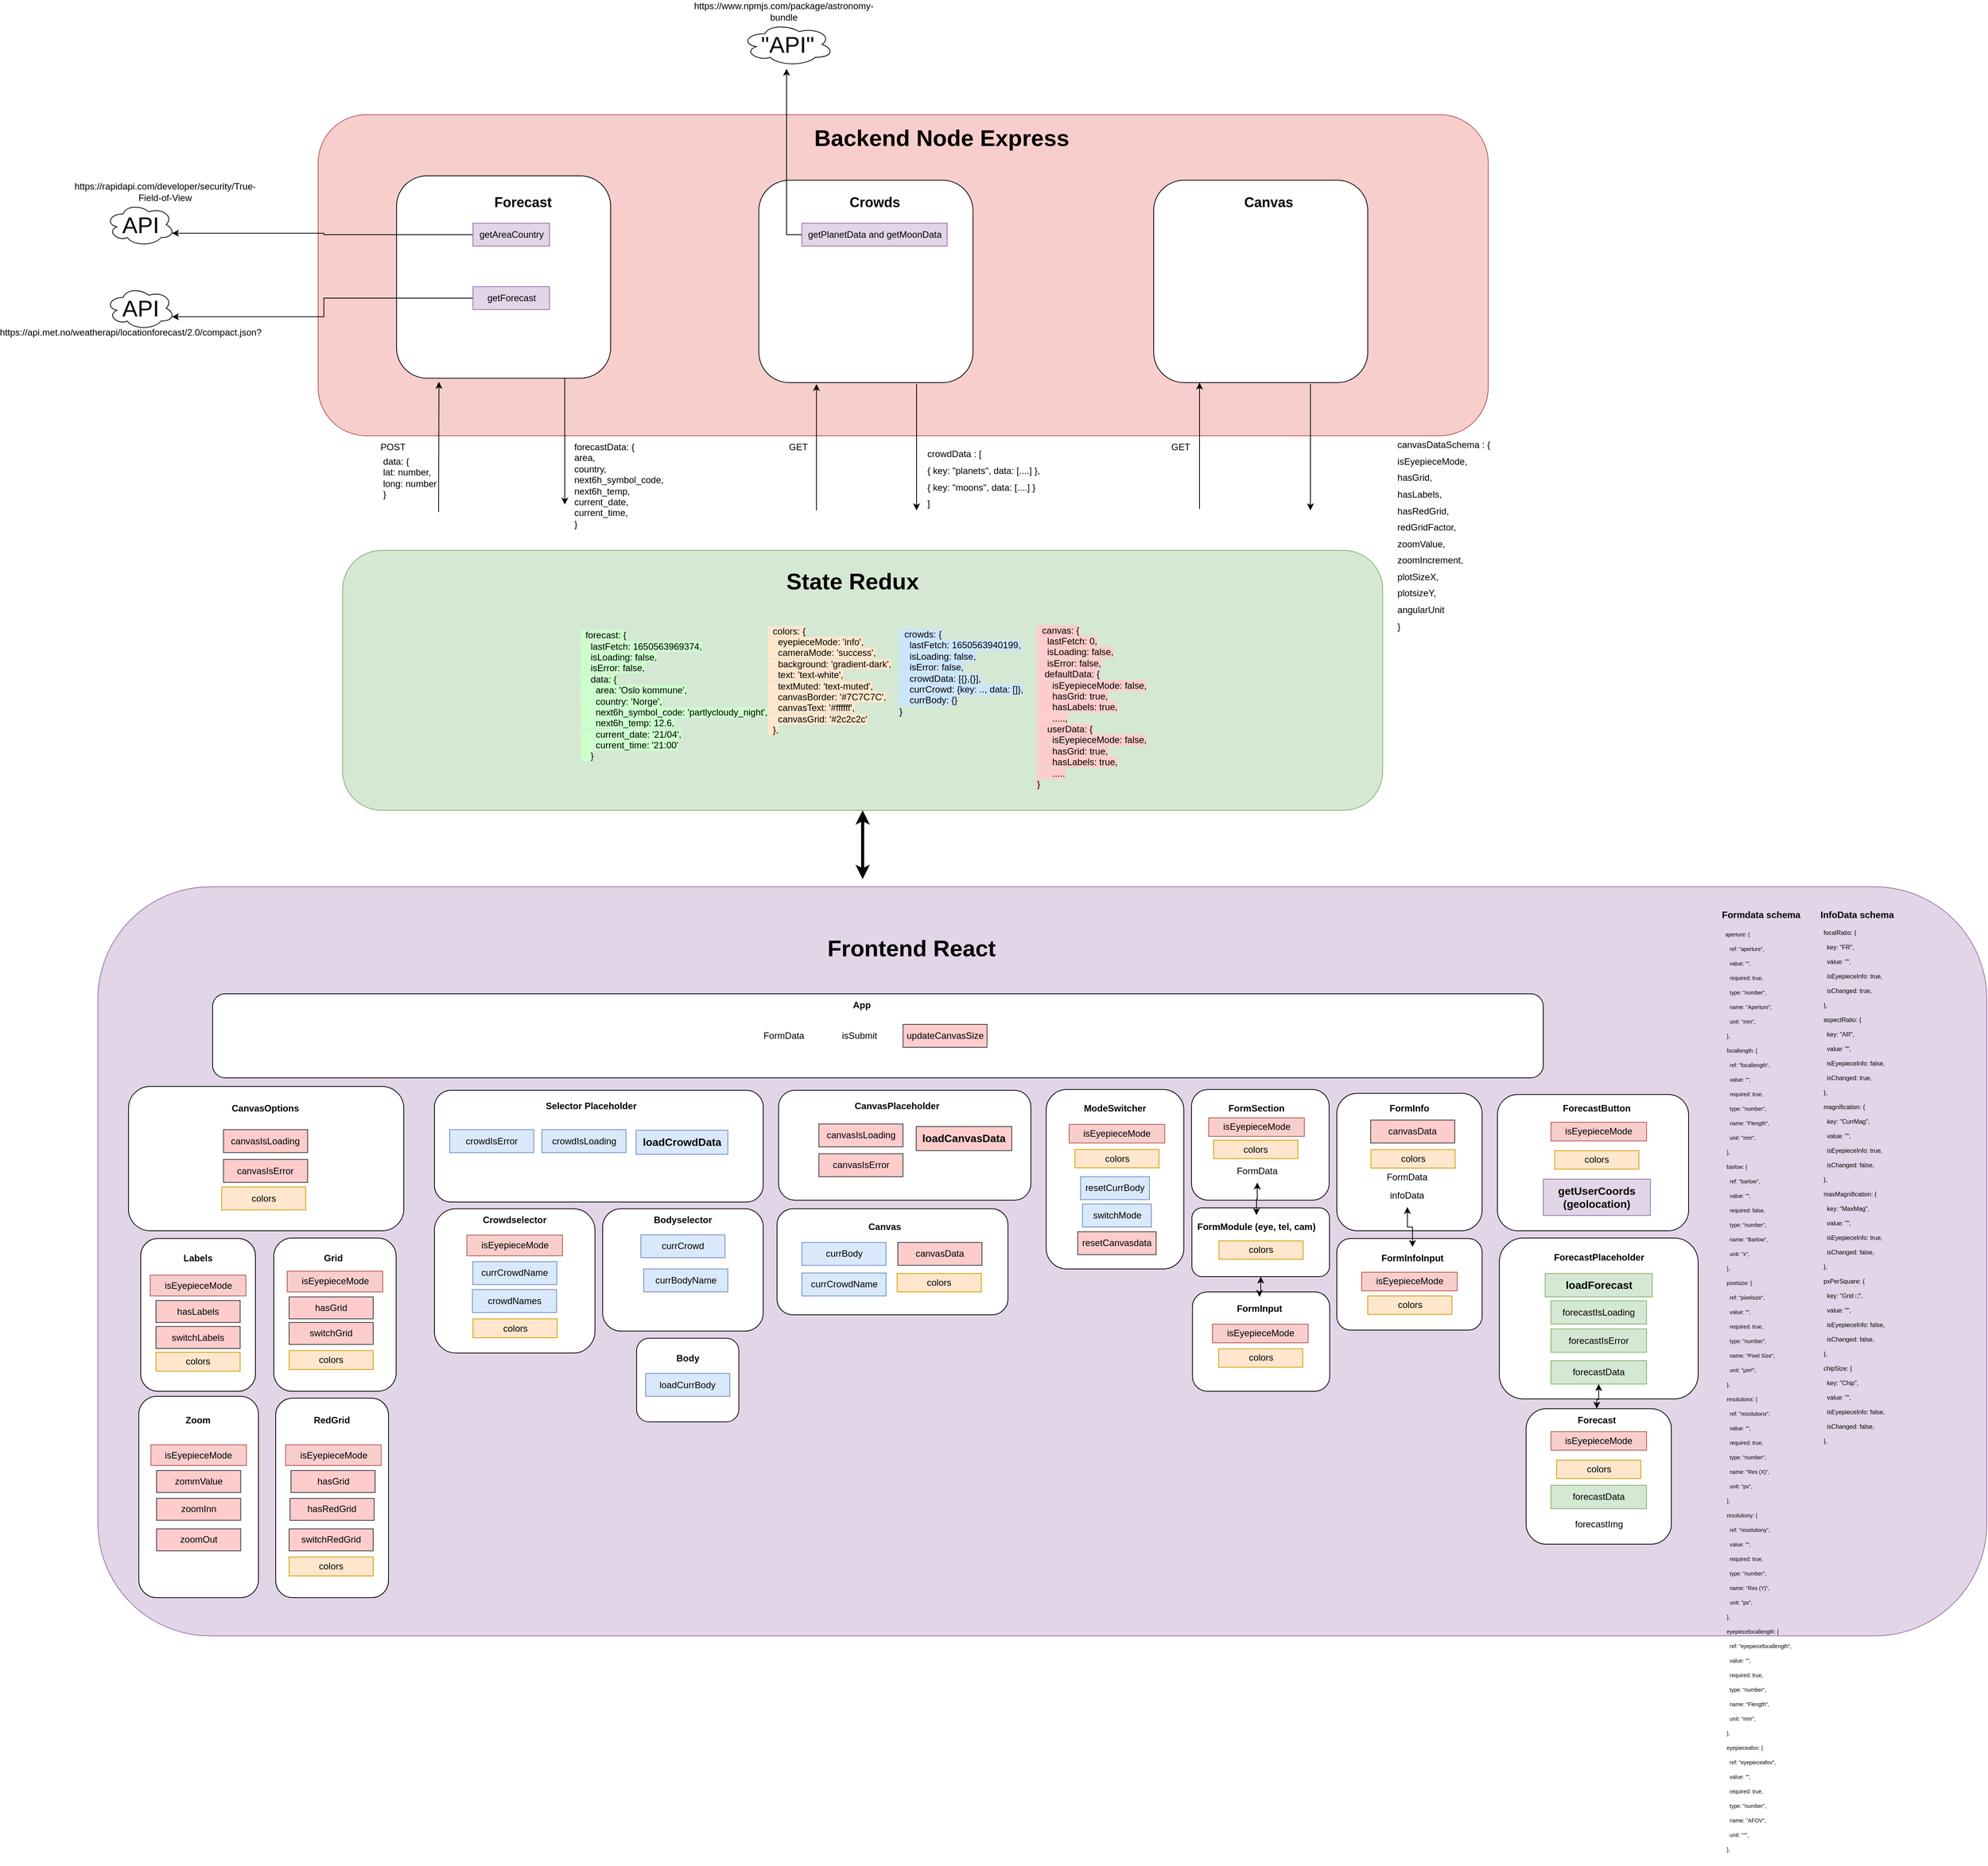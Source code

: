 <mxfile version="17.4.6" type="device"><diagram id="L5Bwn8cGCGXj-PTsH_TM" name="Page-1"><mxGraphModel dx="5981" dy="2771" grid="1" gridSize="10" guides="1" tooltips="1" connect="1" arrows="1" fold="1" page="1" pageScale="1" pageWidth="827" pageHeight="1169" math="0" shadow="0"><root><mxCell id="0"/><mxCell id="1" parent="0"/><mxCell id="SPimke2AW_QBZC7B3DZw-44" value="" style="rounded=1;whiteSpace=wrap;html=1;fillColor=#e1d5e7;strokeColor=#9673a6;" parent="1" vertex="1"><mxGeometry x="-1090" y="320" width="2470" height="980" as="geometry"/></mxCell><mxCell id="SPimke2AW_QBZC7B3DZw-94" style="edgeStyle=orthogonalEdgeStyle;rounded=0;orthogonalLoop=1;jettySize=auto;html=1;fontFamily=Helvetica;fontSize=14;fontColor=#000000;startArrow=classic;startFill=1;endArrow=classic;endFill=1;strokeWidth=4;" parent="1" source="SPimke2AW_QBZC7B3DZw-43" edge="1"><mxGeometry relative="1" as="geometry"><mxPoint x="-90" y="310" as="targetPoint"/></mxGeometry></mxCell><mxCell id="SPimke2AW_QBZC7B3DZw-43" value="" style="rounded=1;whiteSpace=wrap;html=1;fillColor=#d5e8d4;strokeColor=#82b366;" parent="1" vertex="1"><mxGeometry x="-770" y="-120" width="1360" height="340" as="geometry"/></mxCell><mxCell id="Ibzu_2AYCTIUJS3Vj-x--2" value="" style="rounded=1;whiteSpace=wrap;html=1;" parent="1" vertex="1"><mxGeometry x="-940" y="460" width="1740" height="110" as="geometry"/></mxCell><mxCell id="Kde7LumCSNjzC1oZH-dR-3" value="" style="rounded=1;whiteSpace=wrap;html=1;" parent="1" vertex="1"><mxGeometry x="150" y="585.25" width="180" height="234.75" as="geometry"/></mxCell><mxCell id="Kde7LumCSNjzC1oZH-dR-4" value="" style="rounded=1;whiteSpace=wrap;html=1;" parent="1" vertex="1"><mxGeometry x="340" y="585.25" width="180" height="144.75" as="geometry"/></mxCell><mxCell id="Kde7LumCSNjzC1oZH-dR-5" value="" style="rounded=1;whiteSpace=wrap;html=1;" parent="1" vertex="1"><mxGeometry x="530" y="590.25" width="190" height="179.75" as="geometry"/></mxCell><mxCell id="Kde7LumCSNjzC1oZH-dR-6" value="" style="rounded=1;whiteSpace=wrap;html=1;" parent="1" vertex="1"><mxGeometry x="-1050" y="581.25" width="360" height="188.75" as="geometry"/></mxCell><mxCell id="Kde7LumCSNjzC1oZH-dR-10" value="&lt;b&gt;ModeSwitcher&lt;/b&gt;" style="text;html=1;strokeColor=none;fillColor=none;align=center;verticalAlign=middle;whiteSpace=wrap;rounded=0;" parent="1" vertex="1"><mxGeometry x="175" y="595.25" width="130" height="30" as="geometry"/></mxCell><mxCell id="Kde7LumCSNjzC1oZH-dR-12" value="&lt;b&gt;FormSection&lt;/b&gt;" style="text;html=1;strokeColor=none;fillColor=none;align=center;verticalAlign=middle;whiteSpace=wrap;rounded=0;" parent="1" vertex="1"><mxGeometry x="360" y="595.25" width="130" height="30" as="geometry"/></mxCell><mxCell id="Kde7LumCSNjzC1oZH-dR-17" value="&lt;b&gt;FormInfo&lt;/b&gt;" style="text;html=1;strokeColor=none;fillColor=none;align=center;verticalAlign=middle;whiteSpace=wrap;rounded=0;" parent="1" vertex="1"><mxGeometry x="576" y="595.25" width="98" height="30" as="geometry"/></mxCell><mxCell id="Kde7LumCSNjzC1oZH-dR-21" value="&lt;span style=&quot;color: rgb(0 , 0 , 0)&quot;&gt;FormData&lt;/span&gt;" style="text;html=1;align=center;verticalAlign=middle;whiteSpace=wrap;rounded=0;" parent="1" vertex="1"><mxGeometry x="-237.88" y="500" width="89.75" height="30" as="geometry"/></mxCell><mxCell id="Kde7LumCSNjzC1oZH-dR-24" value="" style="rounded=1;whiteSpace=wrap;html=1;fontColor=#7EA6E0;" parent="1" vertex="1"><mxGeometry x="740" y="591.75" width="250" height="178.25" as="geometry"/></mxCell><mxCell id="Kde7LumCSNjzC1oZH-dR-25" value="&lt;b&gt;ForecastButton&lt;/b&gt;" style="text;html=1;strokeColor=none;fillColor=none;align=center;verticalAlign=middle;whiteSpace=wrap;rounded=0;fontColor=#000000;" parent="1" vertex="1"><mxGeometry x="790" y="595.25" width="160" height="30" as="geometry"/></mxCell><mxCell id="Kde7LumCSNjzC1oZH-dR-30" value="&lt;span style=&quot;color: rgb(0 , 0 , 0)&quot;&gt;FormData&lt;/span&gt;" style="text;html=1;align=center;verticalAlign=middle;whiteSpace=wrap;rounded=0;" parent="1" vertex="1"><mxGeometry x="396" y="676.94" width="60" height="30" as="geometry"/></mxCell><mxCell id="Kde7LumCSNjzC1oZH-dR-38" value="&lt;b&gt;CanvasOptions&lt;/b&gt;" style="text;html=1;strokeColor=none;fillColor=none;align=center;verticalAlign=middle;whiteSpace=wrap;rounded=0;" parent="1" vertex="1"><mxGeometry x="-919.75" y="595.25" width="98" height="30" as="geometry"/></mxCell><mxCell id="Kde7LumCSNjzC1oZH-dR-39" value="&lt;b&gt;App&lt;/b&gt;" style="text;html=1;strokeColor=none;fillColor=none;align=center;verticalAlign=middle;whiteSpace=wrap;rounded=0;" parent="1" vertex="1"><mxGeometry x="-156" y="460" width="130" height="30" as="geometry"/></mxCell><mxCell id="Kde7LumCSNjzC1oZH-dR-41" value="&lt;div style=&quot;font-size: 7px ; line-height: 19px&quot;&gt;&lt;p&gt;&amp;nbsp;aperture: {&lt;br&gt;&amp;nbsp; &amp;nbsp; ref: &quot;aperture&quot;,&lt;br&gt;&amp;nbsp; &amp;nbsp; value: &quot;&quot;,&lt;br&gt;&amp;nbsp; &amp;nbsp; required: true,&lt;br&gt;&amp;nbsp; &amp;nbsp; type: &quot;number&quot;,&lt;br&gt;&amp;nbsp; &amp;nbsp; name: &quot;Aperture&quot;,&lt;br&gt;&amp;nbsp; &amp;nbsp; unit: &quot;mm&quot;,&lt;br&gt;&amp;nbsp; },&lt;br&gt;&amp;nbsp; focallength: {&lt;br&gt;&amp;nbsp; &amp;nbsp; ref: &quot;focallength&quot;,&lt;br&gt;&amp;nbsp; &amp;nbsp; value: &quot;&quot;,&lt;br&gt;&amp;nbsp; &amp;nbsp; required: true,&lt;br&gt;&amp;nbsp; &amp;nbsp; type: &quot;number&quot;,&lt;br&gt;&amp;nbsp; &amp;nbsp; name: &quot;Flength&quot;,&lt;br&gt;&amp;nbsp; &amp;nbsp; unit: &quot;mm&quot;,&lt;br&gt;&amp;nbsp; },&lt;br&gt;&amp;nbsp; barlow: {&lt;br&gt;&amp;nbsp; &amp;nbsp; ref: &quot;barlow&quot;,&lt;br&gt;&amp;nbsp; &amp;nbsp; value: &quot;&quot;,&lt;br&gt;&amp;nbsp; &amp;nbsp; required: false,&lt;br&gt;&amp;nbsp; &amp;nbsp; type: &quot;number&quot;,&lt;br&gt;&amp;nbsp; &amp;nbsp; name: &quot;Barlow&quot;,&lt;br&gt;&amp;nbsp; &amp;nbsp; unit: &quot;x&quot;,&lt;br&gt;&amp;nbsp; },&lt;br&gt;&amp;nbsp; pixelsize: {&lt;br&gt;&amp;nbsp; &amp;nbsp; ref: &quot;pixelsize&quot;,&lt;br&gt;&amp;nbsp; &amp;nbsp; value: &quot;&quot;,&lt;br&gt;&amp;nbsp; &amp;nbsp; required: true,&lt;br&gt;&amp;nbsp; &amp;nbsp; type: &quot;number&quot;,&lt;br&gt;&amp;nbsp; &amp;nbsp; name: &quot;Pixel Size&quot;,&lt;br&gt;&amp;nbsp; &amp;nbsp; unit: &quot;μm²&quot;,&lt;br&gt;&amp;nbsp; },&lt;br&gt;&amp;nbsp; resolutionx: {&lt;br&gt;&amp;nbsp; &amp;nbsp; ref: &quot;resolutionx&quot;,&lt;br&gt;&amp;nbsp; &amp;nbsp; value: &quot;&quot;,&lt;br&gt;&amp;nbsp; &amp;nbsp; required: true,&lt;br&gt;&amp;nbsp; &amp;nbsp; type: &quot;number&quot;,&lt;br&gt;&amp;nbsp; &amp;nbsp; name: &quot;Res (X)&quot;,&lt;br&gt;&amp;nbsp; &amp;nbsp; unit: &quot;px&quot;,&lt;br&gt;&amp;nbsp; },&lt;br&gt;&amp;nbsp; resolutiony: {&lt;br&gt;&amp;nbsp; &amp;nbsp; ref: &quot;resolutiony&quot;,&lt;br&gt;&amp;nbsp; &amp;nbsp; value: &quot;&quot;,&lt;br&gt;&amp;nbsp; &amp;nbsp; required: true,&lt;br&gt;&amp;nbsp; &amp;nbsp; type: &quot;number&quot;,&lt;br&gt;&amp;nbsp; &amp;nbsp; name: &quot;Res (Y)&quot;,&lt;br&gt;&amp;nbsp; &amp;nbsp; unit: &quot;px&quot;,&lt;br&gt;&amp;nbsp; },&lt;br&gt;&amp;nbsp; eyepiecefocallength: {&lt;br&gt;&amp;nbsp; &amp;nbsp; ref: &quot;eyepiecefocallength&quot;,&lt;br&gt;&amp;nbsp; &amp;nbsp; value: &quot;&quot;,&lt;br&gt;&amp;nbsp; &amp;nbsp; required: true,&lt;br&gt;&amp;nbsp; &amp;nbsp; type: &quot;number&quot;,&lt;br&gt;&amp;nbsp; &amp;nbsp; name: &quot;Flength&quot;,&lt;br&gt;&amp;nbsp; &amp;nbsp; unit: &quot;mm&quot;,&lt;br&gt;&amp;nbsp; },&lt;br&gt;&amp;nbsp; eyepieceafov: {&lt;br&gt;&amp;nbsp; &amp;nbsp; ref: &quot;eyepieceafov&quot;,&lt;br&gt;&amp;nbsp; &amp;nbsp; value: &quot;&quot;,&lt;br&gt;&amp;nbsp; &amp;nbsp; required: true,&lt;br&gt;&amp;nbsp; &amp;nbsp; type: &quot;number&quot;,&lt;br&gt;&amp;nbsp; &amp;nbsp; name: &quot;AFOV&quot;,&lt;br&gt;&amp;nbsp; &amp;nbsp; unit: &quot;°&quot;,&lt;br&gt;&amp;nbsp; },&lt;/p&gt;&lt;/div&gt;" style="text;html=1;strokeColor=none;fillColor=none;align=left;verticalAlign=middle;whiteSpace=wrap;rounded=0;fontColor=#000000;" parent="1" vertex="1"><mxGeometry x="1034" y="360" width="113" height="1240" as="geometry"/></mxCell><mxCell id="Kde7LumCSNjzC1oZH-dR-44" value="&lt;b&gt;Formdata schema&lt;/b&gt;" style="text;html=1;strokeColor=none;fillColor=none;align=center;verticalAlign=middle;whiteSpace=wrap;rounded=0;" parent="1" vertex="1"><mxGeometry x="1030" y="341.69" width="110" height="30" as="geometry"/></mxCell><mxCell id="Kde7LumCSNjzC1oZH-dR-51" value="&lt;div style=&quot;line-height: 19px ; font-size: 8px&quot;&gt;&lt;div style=&quot;line-height: 19px&quot;&gt;&lt;p&gt;&amp;nbsp; focalRatio: {&lt;br&gt;&amp;nbsp; &amp;nbsp; key: &quot;FR&quot;,&lt;br&gt;&amp;nbsp; &amp;nbsp; value: &quot;&quot;,&lt;br&gt;&amp;nbsp; &amp;nbsp; isEyepieceInfo: true,&lt;br&gt;&amp;nbsp; &amp;nbsp; isChanged: true,&lt;br&gt;&amp;nbsp; },&lt;br&gt;&amp;nbsp; aspectRatio: {&lt;br&gt;&amp;nbsp; &amp;nbsp; key: &quot;AR&quot;,&lt;br&gt;&amp;nbsp; &amp;nbsp; value: &quot;&quot;,&lt;br&gt;&amp;nbsp; &amp;nbsp; isEyepieceInfo: false,&lt;br&gt;&amp;nbsp; &amp;nbsp; isChanged: true,&lt;br&gt;&amp;nbsp; },&lt;br&gt;&amp;nbsp; magnification: {&lt;br&gt;&amp;nbsp; &amp;nbsp; key: &quot;CurrMag&quot;,&lt;br&gt;&amp;nbsp; &amp;nbsp; value: &quot;&quot;,&lt;br&gt;&amp;nbsp; &amp;nbsp; isEyepieceInfo: true,&lt;br&gt;&amp;nbsp; &amp;nbsp; isChanged: false,&lt;br&gt;&amp;nbsp; },&lt;br&gt;&amp;nbsp; maxMagnification: {&lt;br&gt;&amp;nbsp; &amp;nbsp; key: &quot;MaxMag&quot;,&lt;br&gt;&amp;nbsp; &amp;nbsp; value: &quot;&quot;,&lt;br&gt;&amp;nbsp; &amp;nbsp; isEyepieceInfo: true,&lt;br&gt;&amp;nbsp; &amp;nbsp; isChanged: false,&lt;br&gt;&amp;nbsp; },&lt;br&gt;&amp;nbsp; pxPerSquare: {&lt;br&gt;&amp;nbsp; &amp;nbsp; key: &quot;Grid □&quot;,&lt;br&gt;&amp;nbsp; &amp;nbsp; value: &quot;&quot;,&lt;br&gt;&amp;nbsp; &amp;nbsp; isEyepieceInfo: false,&lt;br&gt;&amp;nbsp; &amp;nbsp; isChanged: false,&lt;br&gt;&amp;nbsp; },&lt;br&gt;&amp;nbsp; chipSize: {&lt;br&gt;&amp;nbsp; &amp;nbsp; key: &quot;Chip&quot;,&lt;br&gt;&amp;nbsp; &amp;nbsp; value: &quot;&quot;,&lt;br&gt;&amp;nbsp; &amp;nbsp; isEyepieceInfo: false,&lt;br&gt;&amp;nbsp; &amp;nbsp; isChanged: false,&lt;br&gt;&amp;nbsp; },&lt;/p&gt;&lt;/div&gt;&lt;/div&gt;" style="text;html=1;strokeColor=none;fillColor=none;align=left;verticalAlign=middle;whiteSpace=wrap;rounded=0;fontColor=#000000;" parent="1" vertex="1"><mxGeometry x="1160" y="371.69" width="120" height="680" as="geometry"/></mxCell><mxCell id="Kde7LumCSNjzC1oZH-dR-52" value="&lt;b&gt;InfoData schema&lt;/b&gt;" style="text;html=1;strokeColor=none;fillColor=none;align=center;verticalAlign=middle;whiteSpace=wrap;rounded=0;" parent="1" vertex="1"><mxGeometry x="1160" y="341.69" width="101" height="30" as="geometry"/></mxCell><mxCell id="Kde7LumCSNjzC1oZH-dR-60" value="" style="rounded=1;whiteSpace=wrap;html=1;" parent="1" vertex="1"><mxGeometry x="-200" y="586.25" width="330" height="143.75" as="geometry"/></mxCell><mxCell id="Kde7LumCSNjzC1oZH-dR-61" value="" style="rounded=1;whiteSpace=wrap;html=1;" parent="1" vertex="1"><mxGeometry x="-650" y="586.25" width="430" height="146.25" as="geometry"/></mxCell><mxCell id="Kde7LumCSNjzC1oZH-dR-62" value="canvasIsLoading" style="text;html=1;align=center;verticalAlign=middle;whiteSpace=wrap;rounded=0;fillColor=#ffcccc;strokeColor=#36393d;" parent="1" vertex="1"><mxGeometry x="-925.75" y="637.75" width="110" height="30" as="geometry"/></mxCell><mxCell id="Kde7LumCSNjzC1oZH-dR-66" value="&lt;font style=&quot;font-size: 30px&quot;&gt;&lt;b&gt;Frontend React&lt;/b&gt;&lt;/font&gt;" style="text;html=1;strokeColor=none;fillColor=none;align=center;verticalAlign=middle;whiteSpace=wrap;rounded=0;fontSize=12;fontColor=#000000;" parent="1" vertex="1"><mxGeometry x="-201.63" y="370" width="351.63" height="60" as="geometry"/></mxCell><mxCell id="Kde7LumCSNjzC1oZH-dR-67" value="" style="rounded=1;whiteSpace=wrap;html=1;" parent="1" vertex="1"><mxGeometry x="-650" y="741.25" width="210" height="188.75" as="geometry"/></mxCell><mxCell id="Kde7LumCSNjzC1oZH-dR-68" value="" style="rounded=1;whiteSpace=wrap;html=1;" parent="1" vertex="1"><mxGeometry x="-430" y="741.25" width="210" height="160" as="geometry"/></mxCell><mxCell id="Kde7LumCSNjzC1oZH-dR-70" value="&lt;b&gt;Selector Placeholder&lt;/b&gt;" style="text;html=1;strokeColor=none;fillColor=none;align=center;verticalAlign=middle;whiteSpace=wrap;rounded=0;" parent="1" vertex="1"><mxGeometry x="-510" y="592.25" width="130" height="30" as="geometry"/></mxCell><mxCell id="Kde7LumCSNjzC1oZH-dR-84" value="&lt;b&gt;Crowdselector&lt;/b&gt;" style="text;html=1;strokeColor=none;fillColor=none;align=center;verticalAlign=middle;whiteSpace=wrap;rounded=0;" parent="1" vertex="1"><mxGeometry x="-610" y="741.25" width="130" height="30" as="geometry"/></mxCell><mxCell id="Kde7LumCSNjzC1oZH-dR-86" value="&lt;b&gt;Bodyselector&lt;/b&gt;" style="text;html=1;strokeColor=none;fillColor=none;align=center;verticalAlign=middle;whiteSpace=wrap;rounded=0;" parent="1" vertex="1"><mxGeometry x="-390" y="741.25" width="130" height="30" as="geometry"/></mxCell><mxCell id="Kde7LumCSNjzC1oZH-dR-94" value="&lt;b&gt;CanvasPlaceholder&lt;/b&gt;" style="text;html=1;strokeColor=none;fillColor=none;align=center;verticalAlign=middle;whiteSpace=wrap;rounded=0;" parent="1" vertex="1"><mxGeometry x="-110" y="592.25" width="130" height="30" as="geometry"/></mxCell><mxCell id="5EpoflAjUIsJSuty-wXq-14" value="" style="rounded=1;whiteSpace=wrap;html=1;" parent="1" vertex="1"><mxGeometry x="340.5" y="739.94" width="180" height="90.06" as="geometry"/></mxCell><mxCell id="5EpoflAjUIsJSuty-wXq-15" value="&lt;b&gt;FormModule (eye, tel, cam)&lt;/b&gt;" style="text;html=1;strokeColor=none;fillColor=none;align=center;verticalAlign=middle;whiteSpace=wrap;rounded=0;" parent="1" vertex="1"><mxGeometry x="345" y="749.5" width="160" height="30" as="geometry"/></mxCell><mxCell id="5EpoflAjUIsJSuty-wXq-18" value="" style="rounded=1;whiteSpace=wrap;html=1;" parent="1" vertex="1"><mxGeometry x="341.25" y="850" width="179.5" height="130" as="geometry"/></mxCell><mxCell id="5EpoflAjUIsJSuty-wXq-19" value="&lt;b&gt;FormInput&lt;/b&gt;" style="text;html=1;strokeColor=none;fillColor=none;align=center;verticalAlign=middle;whiteSpace=wrap;rounded=0;" parent="1" vertex="1"><mxGeometry x="389" y="856.5" width="80" height="30" as="geometry"/></mxCell><mxCell id="4Ysvhb0Te7u_F8A5hjvf-1" value="&lt;font style=&quot;font-size: 14px&quot;&gt;&lt;b&gt;getUserCoords (geolocation)&lt;/b&gt;&lt;/font&gt;" style="text;html=1;strokeColor=#9673a6;fillColor=#e1d5e7;align=center;verticalAlign=middle;whiteSpace=wrap;rounded=0;" parent="1" vertex="1"><mxGeometry x="800" y="702.5" width="140" height="47.5" as="geometry"/></mxCell><mxCell id="SY0ZYCJhzul6bY2_rRBn-1" value="" style="rounded=1;whiteSpace=wrap;html=1;" parent="1" vertex="1"><mxGeometry x="-385.62" y="910.63" width="133.75" height="109.37" as="geometry"/></mxCell><mxCell id="SY0ZYCJhzul6bY2_rRBn-3" value="&lt;b&gt;Body&lt;/b&gt;" style="text;html=1;strokeColor=none;fillColor=none;align=center;verticalAlign=middle;whiteSpace=wrap;rounded=0;" parent="1" vertex="1"><mxGeometry x="-350.25" y="921.5" width="63" height="30" as="geometry"/></mxCell><mxCell id="SPimke2AW_QBZC7B3DZw-1" value="" style="rounded=1;whiteSpace=wrap;html=1;fillColor=#f8cecc;strokeColor=#b85450;" parent="1" vertex="1"><mxGeometry x="-802" y="-690" width="1530" height="420" as="geometry"/></mxCell><mxCell id="SPimke2AW_QBZC7B3DZw-2" value="&lt;font style=&quot;font-size: 30px&quot;&gt;&lt;b&gt;Backend Node Express&lt;/b&gt;&lt;/font&gt;" style="text;html=1;strokeColor=none;fillColor=none;align=center;verticalAlign=middle;whiteSpace=wrap;rounded=0;fontSize=12;fontColor=#000000;" parent="1" vertex="1"><mxGeometry x="-184.5" y="-690" width="394.5" height="60" as="geometry"/></mxCell><mxCell id="SPimke2AW_QBZC7B3DZw-3" value="" style="rounded=1;whiteSpace=wrap;html=1;fontColor=#7EA6E0;" parent="1" vertex="1"><mxGeometry x="-699.5" y="-610" width="280" height="264.75" as="geometry"/></mxCell><mxCell id="SPimke2AW_QBZC7B3DZw-4" value="" style="endArrow=classic;html=1;rounded=0;entryX=0.198;entryY=1.018;entryDx=0;entryDy=0;entryPerimeter=0;" parent="1" target="SPimke2AW_QBZC7B3DZw-3" edge="1"><mxGeometry width="50" height="50" relative="1" as="geometry"><mxPoint x="-644.5" y="-170" as="sourcePoint"/><mxPoint x="-449.5" y="-230" as="targetPoint"/></mxGeometry></mxCell><mxCell id="SPimke2AW_QBZC7B3DZw-9" style="edgeStyle=orthogonalEdgeStyle;rounded=0;orthogonalLoop=1;jettySize=auto;html=1;entryX=0.96;entryY=0.7;entryDx=0;entryDy=0;entryPerimeter=0;" parent="1" source="SPimke2AW_QBZC7B3DZw-5" target="SPimke2AW_QBZC7B3DZw-8" edge="1"><mxGeometry relative="1" as="geometry"/></mxCell><mxCell id="SPimke2AW_QBZC7B3DZw-5" value="getAreaCountry" style="text;html=1;strokeColor=#9673a6;fillColor=#e1d5e7;align=center;verticalAlign=middle;whiteSpace=wrap;rounded=0;" parent="1" vertex="1"><mxGeometry x="-599.5" y="-548.0" width="100" height="30" as="geometry"/></mxCell><mxCell id="SPimke2AW_QBZC7B3DZw-13" style="edgeStyle=orthogonalEdgeStyle;rounded=0;orthogonalLoop=1;jettySize=auto;html=1;entryX=0.96;entryY=0.7;entryDx=0;entryDy=0;entryPerimeter=0;" parent="1" source="SPimke2AW_QBZC7B3DZw-6" target="SPimke2AW_QBZC7B3DZw-12" edge="1"><mxGeometry relative="1" as="geometry"/></mxCell><mxCell id="SPimke2AW_QBZC7B3DZw-6" value="getForecast" style="text;html=1;strokeColor=#9673a6;fillColor=#e1d5e7;align=center;verticalAlign=middle;whiteSpace=wrap;rounded=0;" parent="1" vertex="1"><mxGeometry x="-599.5" y="-465" width="100" height="30" as="geometry"/></mxCell><mxCell id="SPimke2AW_QBZC7B3DZw-7" value="data: { &lt;br&gt;lat: number, &lt;br&gt;long: number &lt;br&gt;}" style="text;html=1;strokeColor=none;fillColor=none;align=left;verticalAlign=middle;whiteSpace=wrap;rounded=0;" parent="1" vertex="1"><mxGeometry x="-719.5" y="-250" width="77" height="70" as="geometry"/></mxCell><mxCell id="SPimke2AW_QBZC7B3DZw-8" value="API" style="ellipse;shape=cloud;whiteSpace=wrap;html=1;rounded=1;fontSize=30;fontColor=#000000;" parent="1" vertex="1"><mxGeometry x="-1079.5" y="-574.25" width="90" height="56.25" as="geometry"/></mxCell><mxCell id="SPimke2AW_QBZC7B3DZw-10" value="https://rapidapi.com/developer/security/True-Field-of-View" style="text;html=1;strokeColor=none;fillColor=none;align=center;verticalAlign=middle;whiteSpace=wrap;rounded=0;" parent="1" vertex="1"><mxGeometry x="-1120" y="-604.25" width="236" height="30" as="geometry"/></mxCell><mxCell id="SPimke2AW_QBZC7B3DZw-12" value="API" style="ellipse;shape=cloud;whiteSpace=wrap;html=1;rounded=1;fontSize=30;fontColor=#000000;" parent="1" vertex="1"><mxGeometry x="-1079.5" y="-465" width="90" height="56.25" as="geometry"/></mxCell><mxCell id="SPimke2AW_QBZC7B3DZw-15" value="https://api.met.no/weatherapi/locationforecast/2.0/compact.json?" style="text;html=1;strokeColor=none;fillColor=none;align=center;verticalAlign=middle;whiteSpace=wrap;rounded=0;" parent="1" vertex="1"><mxGeometry x="-1212" y="-420" width="330" height="30" as="geometry"/></mxCell><mxCell id="SPimke2AW_QBZC7B3DZw-16" value="POST" style="text;html=1;strokeColor=none;fillColor=none;align=center;verticalAlign=middle;whiteSpace=wrap;rounded=0;" parent="1" vertex="1"><mxGeometry x="-719.5" y="-270" width="30" height="30" as="geometry"/></mxCell><mxCell id="SPimke2AW_QBZC7B3DZw-17" value="" style="rounded=1;whiteSpace=wrap;html=1;fontColor=#7EA6E0;" parent="1" vertex="1"><mxGeometry x="-225.75" y="-604.25" width="280" height="264.75" as="geometry"/></mxCell><mxCell id="SPimke2AW_QBZC7B3DZw-18" value="" style="rounded=1;whiteSpace=wrap;html=1;fontColor=#7EA6E0;" parent="1" vertex="1"><mxGeometry x="290.5" y="-604.25" width="280" height="264.75" as="geometry"/></mxCell><mxCell id="SPimke2AW_QBZC7B3DZw-19" value="GET" style="text;html=1;strokeColor=none;fillColor=none;align=center;verticalAlign=middle;whiteSpace=wrap;rounded=0;" parent="1" vertex="1"><mxGeometry x="-209.5" y="-270" width="70" height="30" as="geometry"/></mxCell><mxCell id="SPimke2AW_QBZC7B3DZw-20" value="GET" style="text;html=1;strokeColor=none;fillColor=none;align=center;verticalAlign=middle;whiteSpace=wrap;rounded=0;" parent="1" vertex="1"><mxGeometry x="290.5" y="-270" width="70" height="30" as="geometry"/></mxCell><mxCell id="SPimke2AW_QBZC7B3DZw-21" value="" style="endArrow=classic;html=1;rounded=0;entryX=0.5;entryY=1;entryDx=0;entryDy=0;" parent="1" edge="1"><mxGeometry width="50" height="50" relative="1" as="geometry"><mxPoint x="-150.37" y="-172.38" as="sourcePoint"/><mxPoint x="-150.37" y="-337.63" as="targetPoint"/></mxGeometry></mxCell><mxCell id="SPimke2AW_QBZC7B3DZw-22" value="" style="endArrow=classic;html=1;rounded=0;entryX=0.5;entryY=1;entryDx=0;entryDy=0;" parent="1" edge="1"><mxGeometry width="50" height="50" relative="1" as="geometry"><mxPoint x="350.5" y="-174.25" as="sourcePoint"/><mxPoint x="350.5" y="-339.5" as="targetPoint"/></mxGeometry></mxCell><mxCell id="SPimke2AW_QBZC7B3DZw-25" style="edgeStyle=orthogonalEdgeStyle;rounded=0;orthogonalLoop=1;jettySize=auto;html=1;" parent="1" source="SPimke2AW_QBZC7B3DZw-23" edge="1"><mxGeometry relative="1" as="geometry"><mxPoint x="-189.5" y="-750" as="targetPoint"/></mxGeometry></mxCell><mxCell id="SPimke2AW_QBZC7B3DZw-23" value="getPlanetData and getMoonData" style="text;html=1;strokeColor=#9673a6;fillColor=#e1d5e7;align=center;verticalAlign=middle;whiteSpace=wrap;rounded=0;" parent="1" vertex="1"><mxGeometry x="-169.5" y="-548" width="190" height="30" as="geometry"/></mxCell><mxCell id="SPimke2AW_QBZC7B3DZw-24" value="&quot;API&quot;" style="ellipse;shape=cloud;whiteSpace=wrap;html=1;rounded=1;fontSize=30;fontColor=#000000;" parent="1" vertex="1"><mxGeometry x="-248" y="-810" width="120" height="56.25" as="geometry"/></mxCell><mxCell id="SPimke2AW_QBZC7B3DZw-26" value="https://www.npmjs.com/package/astronomy-bundle" style="text;html=1;strokeColor=none;fillColor=none;align=center;verticalAlign=middle;whiteSpace=wrap;rounded=0;" parent="1" vertex="1"><mxGeometry x="-311" y="-840" width="236" height="30" as="geometry"/></mxCell><mxCell id="SPimke2AW_QBZC7B3DZw-28" value="" style="endArrow=none;html=1;rounded=0;entryX=0.5;entryY=1;entryDx=0;entryDy=0;endFill=0;startArrow=classic;startFill=1;" parent="1" edge="1"><mxGeometry width="50" height="50" relative="1" as="geometry"><mxPoint x="-19.5" y="-172.38" as="sourcePoint"/><mxPoint x="-19.5" y="-337.63" as="targetPoint"/></mxGeometry></mxCell><mxCell id="SPimke2AW_QBZC7B3DZw-29" value="" style="endArrow=none;html=1;rounded=0;entryX=0.5;entryY=1;entryDx=0;entryDy=0;endFill=0;startArrow=classic;startFill=1;" parent="1" edge="1"><mxGeometry width="50" height="50" relative="1" as="geometry"><mxPoint x="495.5" y="-172.38" as="sourcePoint"/><mxPoint x="495.5" y="-337.63" as="targetPoint"/></mxGeometry></mxCell><mxCell id="SPimke2AW_QBZC7B3DZw-30" value="" style="endArrow=none;html=1;rounded=0;entryX=0.5;entryY=1;entryDx=0;entryDy=0;endFill=0;startArrow=classic;startFill=1;" parent="1" edge="1"><mxGeometry width="50" height="50" relative="1" as="geometry"><mxPoint x="-479.5" y="-180.0" as="sourcePoint"/><mxPoint x="-479.5" y="-345.25" as="targetPoint"/></mxGeometry></mxCell><mxCell id="SPimke2AW_QBZC7B3DZw-32" value="forecastData: {&lt;br&gt;area,&amp;nbsp;&lt;br&gt;country,&amp;nbsp;&lt;br&gt;next6h_symbol_code,&amp;nbsp;&lt;br&gt;next6h_temp,&lt;br&gt;current_date,&lt;br&gt;current_time,&lt;br&gt;}&lt;br&gt;" style="text;html=1;strokeColor=none;fillColor=none;align=left;verticalAlign=middle;whiteSpace=wrap;rounded=0;" parent="1" vertex="1"><mxGeometry x="-469.5" y="-280" width="120" height="150" as="geometry"/></mxCell><mxCell id="SPimke2AW_QBZC7B3DZw-33" value="&lt;font style=&quot;font-size: 18px&quot;&gt;&lt;b&gt;Forecast&lt;/b&gt;&lt;/font&gt;" style="text;html=1;strokeColor=none;fillColor=none;align=center;verticalAlign=middle;whiteSpace=wrap;rounded=0;" parent="1" vertex="1"><mxGeometry x="-589.5" y="-590" width="110" height="30" as="geometry"/></mxCell><mxCell id="SPimke2AW_QBZC7B3DZw-34" value="&lt;font style=&quot;font-size: 18px&quot;&gt;&lt;b&gt;Crowds&lt;/b&gt;&lt;/font&gt;" style="text;html=1;strokeColor=none;fillColor=none;align=center;verticalAlign=middle;whiteSpace=wrap;rounded=0;" parent="1" vertex="1"><mxGeometry x="-129.5" y="-590" width="110" height="30" as="geometry"/></mxCell><mxCell id="SPimke2AW_QBZC7B3DZw-35" value="&lt;font style=&quot;font-size: 18px&quot;&gt;&lt;b&gt;Canvas&lt;/b&gt;&lt;/font&gt;" style="text;html=1;strokeColor=none;fillColor=none;align=center;verticalAlign=middle;whiteSpace=wrap;rounded=0;" parent="1" vertex="1"><mxGeometry x="385.5" y="-590" width="110" height="30" as="geometry"/></mxCell><mxCell id="SPimke2AW_QBZC7B3DZw-36" value="&lt;div style=&quot;text-align: left&quot;&gt;&lt;span style=&quot;font-size: 12px&quot;&gt;crowdData : [&lt;/span&gt;&lt;/div&gt;&lt;div style=&quot;text-align: left&quot;&gt;&lt;span style=&quot;font-size: 12px&quot;&gt;{&amp;nbsp;&lt;/span&gt;&lt;span style=&quot;font-size: 12px&quot;&gt;key: &quot;planets&quot;,&amp;nbsp;&lt;/span&gt;&lt;span style=&quot;font-size: 12px&quot;&gt;data: [....]&amp;nbsp;&lt;/span&gt;&lt;span style=&quot;font-size: 12px&quot;&gt;},&amp;nbsp;&lt;/span&gt;&lt;/div&gt;&lt;div style=&quot;text-align: left&quot;&gt;&lt;span style=&quot;font-size: 12px&quot;&gt;{ key: &quot;moons&quot;,&amp;nbsp;&lt;/span&gt;&lt;span style=&quot;font-size: 12px&quot;&gt;data: [....]&amp;nbsp;&lt;/span&gt;&lt;span style=&quot;font-size: 12px&quot;&gt;}&lt;/span&gt;&lt;/div&gt;&lt;div style=&quot;text-align: left&quot;&gt;&lt;span style=&quot;font-size: 12px&quot;&gt;]&lt;/span&gt;&lt;/div&gt;" style="text;html=1;strokeColor=none;fillColor=none;align=center;verticalAlign=middle;whiteSpace=wrap;rounded=0;fontSize=18;" parent="1" vertex="1"><mxGeometry x="-35" y="-265" width="210" height="100" as="geometry"/></mxCell><mxCell id="SPimke2AW_QBZC7B3DZw-37" value="&lt;div style=&quot;text-align: left&quot;&gt;&lt;span style=&quot;font-size: 12px&quot;&gt;canvasDataSchema :&amp;nbsp;&lt;/span&gt;&lt;span style=&quot;font-size: 12px&quot;&gt;{&lt;/span&gt;&lt;/div&gt;&lt;div style=&quot;text-align: left&quot;&gt;&lt;span style=&quot;font-size: 12px&quot;&gt;isEyepieceMode,&amp;nbsp;&lt;/span&gt;&lt;/div&gt;&lt;div style=&quot;text-align: left&quot;&gt;&lt;span style=&quot;font-size: 12px&quot;&gt;hasGrid,&amp;nbsp;&lt;/span&gt;&lt;/div&gt;&lt;div style=&quot;text-align: left&quot;&gt;&lt;span style=&quot;font-size: 12px&quot;&gt;hasLabels,&amp;nbsp;&lt;/span&gt;&lt;/div&gt;&lt;div style=&quot;text-align: left&quot;&gt;&lt;span style=&quot;font-size: 12px&quot;&gt;hasRedGrid,&amp;nbsp;&lt;/span&gt;&lt;/div&gt;&lt;div style=&quot;text-align: left&quot;&gt;&lt;span style=&quot;font-size: 12px&quot;&gt;redGridFactor,&amp;nbsp;&lt;/span&gt;&lt;/div&gt;&lt;div style=&quot;text-align: left&quot;&gt;&lt;span style=&quot;font-size: 12px&quot;&gt;zoomValue,&amp;nbsp;&lt;/span&gt;&lt;/div&gt;&lt;div style=&quot;text-align: left&quot;&gt;&lt;span style=&quot;font-size: 12px&quot;&gt;zoomIncrement,&amp;nbsp;&lt;/span&gt;&lt;/div&gt;&lt;div style=&quot;text-align: left&quot;&gt;&lt;span style=&quot;font-size: 12px&quot;&gt;plotSizeX,&amp;nbsp;&lt;/span&gt;&lt;/div&gt;&lt;div style=&quot;text-align: left&quot;&gt;&lt;span style=&quot;font-size: 12px&quot;&gt;plotsizeY,&lt;/span&gt;&lt;/div&gt;&lt;div style=&quot;text-align: left&quot;&gt;&lt;span style=&quot;font-size: 12px&quot;&gt;angularUnit&lt;/span&gt;&lt;/div&gt;&lt;div style=&quot;text-align: left&quot;&gt;&lt;span style=&quot;font-size: 12px&quot;&gt;}&amp;nbsp;&lt;/span&gt;&lt;/div&gt;&lt;div style=&quot;text-align: left&quot;&gt;&lt;br&gt;&lt;/div&gt;" style="text;html=1;strokeColor=none;fillColor=none;align=center;verticalAlign=middle;whiteSpace=wrap;rounded=0;fontSize=18;" parent="1" vertex="1"><mxGeometry x="600" y="-270" width="140" height="280" as="geometry"/></mxCell><mxCell id="SPimke2AW_QBZC7B3DZw-38" value="&lt;div&gt;&lt;span style=&quot;background-color: rgb(204 , 255 , 204)&quot;&gt;&amp;nbsp; forecast: {&lt;/span&gt;&lt;/div&gt;&lt;div&gt;&lt;span style=&quot;background-color: rgb(204 , 255 , 204)&quot;&gt;&amp;nbsp; &amp;nbsp; lastFetch: 1650563969374,&lt;/span&gt;&lt;/div&gt;&lt;div&gt;&lt;span style=&quot;background-color: rgb(204 , 255 , 204)&quot;&gt;&amp;nbsp; &amp;nbsp; isLoading: false,&lt;/span&gt;&lt;/div&gt;&lt;div&gt;&lt;span style=&quot;background-color: rgb(204 , 255 , 204)&quot;&gt;&amp;nbsp; &amp;nbsp; isError: false,&lt;/span&gt;&lt;/div&gt;&lt;div&gt;&lt;span style=&quot;background-color: rgb(204 , 255 , 204)&quot;&gt;&amp;nbsp; &amp;nbsp; data: {&lt;/span&gt;&lt;/div&gt;&lt;div&gt;&lt;span style=&quot;background-color: rgb(204 , 255 , 204)&quot;&gt;&amp;nbsp; &amp;nbsp; &amp;nbsp; area: 'Oslo kommune',&lt;/span&gt;&lt;/div&gt;&lt;div&gt;&lt;span style=&quot;background-color: rgb(204 , 255 , 204)&quot;&gt;&amp;nbsp; &amp;nbsp; &amp;nbsp; country: 'Norge',&lt;/span&gt;&lt;/div&gt;&lt;div&gt;&lt;span style=&quot;background-color: rgb(204 , 255 , 204)&quot;&gt;&amp;nbsp; &amp;nbsp; &amp;nbsp; next6h_symbol_code: 'partlycloudy_night',&lt;/span&gt;&lt;/div&gt;&lt;div&gt;&lt;span style=&quot;background-color: rgb(204 , 255 , 204)&quot;&gt;&amp;nbsp; &amp;nbsp; &amp;nbsp; next6h_temp: 12.6,&lt;/span&gt;&lt;/div&gt;&lt;div&gt;&lt;span style=&quot;background-color: rgb(204 , 255 , 204)&quot;&gt;&amp;nbsp; &amp;nbsp; &amp;nbsp; current_date: '21/04',&lt;/span&gt;&lt;/div&gt;&lt;div&gt;&lt;span style=&quot;background-color: rgb(204 , 255 , 204)&quot;&gt;&amp;nbsp; &amp;nbsp; &amp;nbsp; current_time: '21:00'&lt;/span&gt;&lt;/div&gt;&lt;div&gt;&lt;span style=&quot;background-color: rgb(204 , 255 , 204)&quot;&gt;&amp;nbsp; &amp;nbsp; }&lt;/span&gt;&lt;/div&gt;" style="text;html=1;strokeColor=none;fillColor=none;align=left;verticalAlign=middle;whiteSpace=wrap;rounded=0;fontSize=12;" parent="1" vertex="1"><mxGeometry x="-461.5" y="-30" width="251" height="200" as="geometry"/></mxCell><mxCell id="SPimke2AW_QBZC7B3DZw-39" value="&lt;div&gt;&lt;span style=&quot;background-color: rgb(255 , 230 , 204)&quot;&gt;&amp;nbsp; colors: {&lt;/span&gt;&lt;/div&gt;&lt;div&gt;&lt;span style=&quot;background-color: rgb(255 , 230 , 204)&quot;&gt;&amp;nbsp; &amp;nbsp; eyepieceMode: 'info',&lt;/span&gt;&lt;/div&gt;&lt;div&gt;&lt;span style=&quot;background-color: rgb(255 , 230 , 204)&quot;&gt;&amp;nbsp; &amp;nbsp; cameraMode: 'success',&lt;/span&gt;&lt;/div&gt;&lt;div&gt;&lt;span style=&quot;background-color: rgb(255 , 230 , 204)&quot;&gt;&amp;nbsp; &amp;nbsp; background: 'gradient-dark',&lt;/span&gt;&lt;/div&gt;&lt;div&gt;&lt;span style=&quot;background-color: rgb(255 , 230 , 204)&quot;&gt;&amp;nbsp; &amp;nbsp; text: 'text-white',&lt;/span&gt;&lt;/div&gt;&lt;div&gt;&lt;span style=&quot;background-color: rgb(255 , 230 , 204)&quot;&gt;&amp;nbsp; &amp;nbsp; textMuted: 'text-muted',&lt;/span&gt;&lt;/div&gt;&lt;div&gt;&lt;span style=&quot;background-color: rgb(255 , 230 , 204)&quot;&gt;&amp;nbsp; &amp;nbsp; canvasBorder: '#7C7C7C',&lt;/span&gt;&lt;/div&gt;&lt;div&gt;&lt;span style=&quot;background-color: rgb(255 , 230 , 204)&quot;&gt;&amp;nbsp; &amp;nbsp; canvasText: '#ffffff',&lt;/span&gt;&lt;/div&gt;&lt;div&gt;&lt;span style=&quot;background-color: rgb(255 , 230 , 204)&quot;&gt;&amp;nbsp; &amp;nbsp; canvasGrid: '#2c2c2c'&lt;/span&gt;&lt;/div&gt;&lt;div&gt;&lt;span style=&quot;background-color: rgb(255 , 230 , 204)&quot;&gt;&amp;nbsp; },&lt;/span&gt;&lt;/div&gt;" style="text;html=1;strokeColor=none;fillColor=none;align=left;verticalAlign=middle;whiteSpace=wrap;rounded=0;fontSize=12;" parent="1" vertex="1"><mxGeometry x="-216.25" y="-50" width="179" height="200" as="geometry"/></mxCell><mxCell id="SPimke2AW_QBZC7B3DZw-40" value="&lt;div&gt;&lt;span style=&quot;background-color: rgb(204 , 229 , 255)&quot;&gt;&amp;nbsp; crowds: {&lt;/span&gt;&lt;/div&gt;&lt;div&gt;&lt;span style=&quot;background-color: rgb(204 , 229 , 255)&quot;&gt;&amp;nbsp; &amp;nbsp; lastFetch: 1650563940199,&lt;/span&gt;&lt;/div&gt;&lt;div&gt;&lt;span style=&quot;background-color: rgb(204 , 229 , 255)&quot;&gt;&amp;nbsp; &amp;nbsp; isLoading: false,&lt;/span&gt;&lt;/div&gt;&lt;div&gt;&lt;span style=&quot;background-color: rgb(204 , 229 , 255)&quot;&gt;&amp;nbsp; &amp;nbsp; isError: false,&lt;/span&gt;&lt;/div&gt;&lt;div&gt;&lt;span style=&quot;background-color: rgb(204 , 229 , 255)&quot;&gt;&amp;nbsp; &amp;nbsp; crowdData: [{},{}],&lt;br&gt;&lt;/span&gt;&lt;/div&gt;&lt;div&gt;&lt;span style=&quot;background-color: rgb(204 , 229 , 255)&quot;&gt;&amp;nbsp; &amp;nbsp; currCrowd: {key: .., data: []},&lt;/span&gt;&lt;/div&gt;&lt;div&gt;&lt;span style=&quot;background-color: rgb(204 , 229 , 255)&quot;&gt;&amp;nbsp; &amp;nbsp; currBody: {}&lt;/span&gt;&lt;/div&gt;&lt;div&gt;&lt;span style=&quot;background-color: rgb(204 , 229 , 255)&quot;&gt;}&lt;/span&gt;&lt;/div&gt;" style="text;html=1;strokeColor=none;fillColor=none;align=left;verticalAlign=middle;whiteSpace=wrap;rounded=0;fontSize=12;" parent="1" vertex="1"><mxGeometry x="-44" y="-60" width="173.5" height="200" as="geometry"/></mxCell><mxCell id="SPimke2AW_QBZC7B3DZw-41" value="&lt;div&gt;&lt;span style=&quot;background-color: rgb(255 , 204 , 204)&quot;&gt;&amp;nbsp; canvas: {&lt;/span&gt;&lt;/div&gt;&lt;div&gt;&lt;span style=&quot;background-color: rgb(255 , 204 , 204)&quot;&gt;&amp;nbsp; &amp;nbsp; lastFetch: 0,&lt;/span&gt;&lt;/div&gt;&lt;div&gt;&lt;span style=&quot;background-color: rgb(255 , 204 , 204)&quot;&gt;&amp;nbsp; &amp;nbsp; isLoading: false,&lt;/span&gt;&lt;/div&gt;&lt;div&gt;&lt;span style=&quot;background-color: rgb(255 , 204 , 204)&quot;&gt;&amp;nbsp; &amp;nbsp; isError: false,&lt;/span&gt;&lt;/div&gt;&lt;div&gt;&lt;div&gt;&lt;span style=&quot;background-color: rgb(255 , 204 , 204)&quot;&gt;&amp;nbsp; &amp;nbsp;defaultData: {&lt;/span&gt;&lt;/div&gt;&lt;div&gt;&lt;span style=&quot;background-color: rgb(255 , 204 , 204)&quot;&gt;&amp;nbsp; &amp;nbsp; &amp;nbsp; isEyepieceMode: false,&lt;/span&gt;&lt;/div&gt;&lt;div&gt;&lt;span style=&quot;background-color: rgb(255 , 204 , 204)&quot;&gt;&amp;nbsp; &amp;nbsp; &amp;nbsp; hasGrid: true,&lt;/span&gt;&lt;/div&gt;&lt;div&gt;&lt;span style=&quot;background-color: rgb(255 , 204 , 204)&quot;&gt;&amp;nbsp; &amp;nbsp; &amp;nbsp; hasLabels: true,&lt;/span&gt;&lt;/div&gt;&lt;/div&gt;&lt;div&gt;&lt;span style=&quot;background-color: rgb(255 , 204 , 204)&quot;&gt;&amp;nbsp; &amp;nbsp; &amp;nbsp; .....,&lt;/span&gt;&lt;/div&gt;&lt;div&gt;&lt;span style=&quot;background-color: rgb(255 , 204 , 204)&quot;&gt;&amp;nbsp; &amp;nbsp;&lt;span&gt;&amp;nbsp;userData: {&lt;/span&gt;&lt;/span&gt;&lt;/div&gt;&lt;div&gt;&lt;span style=&quot;background-color: rgb(255 , 204 , 204)&quot;&gt;&amp;nbsp; &amp;nbsp; &amp;nbsp; isEyepieceMode: false,&lt;/span&gt;&lt;/div&gt;&lt;div&gt;&lt;span style=&quot;background-color: rgb(255 , 204 , 204)&quot;&gt;&amp;nbsp; &amp;nbsp; &amp;nbsp; hasGrid: true,&lt;/span&gt;&lt;/div&gt;&lt;div&gt;&lt;span style=&quot;background-color: rgb(255 , 204 , 204)&quot;&gt;&amp;nbsp; &amp;nbsp; &amp;nbsp; hasLabels: true,&lt;/span&gt;&lt;/div&gt;&lt;div&gt;&lt;span style=&quot;background-color: rgb(255 , 204 , 204)&quot;&gt;&amp;nbsp; &amp;nbsp; &amp;nbsp; .....&lt;/span&gt;&lt;/div&gt;&lt;div&gt;&lt;span style=&quot;background-color: rgb(255 , 204 , 204)&quot;&gt;}&lt;/span&gt;&lt;/div&gt;" style="text;html=1;strokeColor=none;fillColor=none;align=left;verticalAlign=middle;whiteSpace=wrap;rounded=0;fontSize=12;" parent="1" vertex="1"><mxGeometry x="135.5" y="-40" width="159.5" height="250" as="geometry"/></mxCell><mxCell id="SPimke2AW_QBZC7B3DZw-45" value="&lt;span style=&quot;color: rgb(0 , 0 , 0)&quot;&gt;isSubmit&lt;/span&gt;" style="text;html=1;align=center;verticalAlign=middle;whiteSpace=wrap;rounded=0;" parent="1" vertex="1"><mxGeometry x="-139.5" y="500" width="89.75" height="30" as="geometry"/></mxCell><mxCell id="SPimke2AW_QBZC7B3DZw-46" value="canvasIsError" style="text;html=1;align=center;verticalAlign=middle;whiteSpace=wrap;rounded=0;fillColor=#ffcccc;strokeColor=#36393d;" parent="1" vertex="1"><mxGeometry x="-925.75" y="676.75" width="110" height="30" as="geometry"/></mxCell><mxCell id="SPimke2AW_QBZC7B3DZw-47" value="colors" style="text;html=1;align=center;verticalAlign=middle;whiteSpace=wrap;rounded=0;fillColor=#ffe6cc;strokeColor=#d79b00;" parent="1" vertex="1"><mxGeometry x="-928.25" y="712.75" width="110" height="30" as="geometry"/></mxCell><mxCell id="SPimke2AW_QBZC7B3DZw-48" value="" style="rounded=1;whiteSpace=wrap;html=1;" parent="1" vertex="1"><mxGeometry x="-860" y="779.5" width="160" height="200.5" as="geometry"/></mxCell><mxCell id="SPimke2AW_QBZC7B3DZw-49" value="" style="rounded=1;whiteSpace=wrap;html=1;" parent="1" vertex="1"><mxGeometry x="-857.5" y="989" width="147.5" height="261" as="geometry"/></mxCell><mxCell id="SPimke2AW_QBZC7B3DZw-50" value="" style="rounded=1;whiteSpace=wrap;html=1;" parent="1" vertex="1"><mxGeometry x="-1034" y="780.13" width="150" height="199.87" as="geometry"/></mxCell><mxCell id="SPimke2AW_QBZC7B3DZw-51" value="" style="rounded=1;whiteSpace=wrap;html=1;" parent="1" vertex="1"><mxGeometry x="-1036.5" y="986.62" width="156.5" height="263.38" as="geometry"/></mxCell><mxCell id="SPimke2AW_QBZC7B3DZw-52" value="&lt;b&gt;Grid&lt;/b&gt;" style="text;html=1;strokeColor=none;fillColor=none;align=center;verticalAlign=middle;whiteSpace=wrap;rounded=0;" parent="1" vertex="1"><mxGeometry x="-831" y="791.25" width="98" height="30" as="geometry"/></mxCell><mxCell id="SPimke2AW_QBZC7B3DZw-53" value="&lt;b&gt;RedGrid&lt;/b&gt;" style="text;html=1;strokeColor=none;fillColor=none;align=center;verticalAlign=middle;whiteSpace=wrap;rounded=0;" parent="1" vertex="1"><mxGeometry x="-832.75" y="1002.75" width="98" height="30" as="geometry"/></mxCell><mxCell id="SPimke2AW_QBZC7B3DZw-54" value="&lt;b&gt;Labels&lt;/b&gt;" style="text;html=1;strokeColor=none;fillColor=none;align=center;verticalAlign=middle;whiteSpace=wrap;rounded=0;" parent="1" vertex="1"><mxGeometry x="-1008" y="791.25" width="98" height="30" as="geometry"/></mxCell><mxCell id="SPimke2AW_QBZC7B3DZw-55" value="&lt;b&gt;Zoom&lt;/b&gt;" style="text;html=1;strokeColor=none;fillColor=none;align=center;verticalAlign=middle;whiteSpace=wrap;rounded=0;" parent="1" vertex="1"><mxGeometry x="-1008" y="1002.75" width="98" height="30" as="geometry"/></mxCell><mxCell id="Kde7LumCSNjzC1oZH-dR-99" value="isEyepieceMode" style="text;html=1;strokeColor=#b85450;fillColor=#f8cecc;align=center;verticalAlign=middle;whiteSpace=wrap;rounded=0;" parent="1" vertex="1"><mxGeometry x="-842.5" y="822.88" width="125" height="27.12" as="geometry"/></mxCell><mxCell id="SPimke2AW_QBZC7B3DZw-56" value="hasGrid" style="text;html=1;align=center;verticalAlign=middle;whiteSpace=wrap;rounded=0;fillColor=#ffcccc;strokeColor=#36393d;" parent="1" vertex="1"><mxGeometry x="-840" y="856.5" width="110" height="28.75" as="geometry"/></mxCell><mxCell id="SPimke2AW_QBZC7B3DZw-57" value="colors" style="text;html=1;align=center;verticalAlign=middle;whiteSpace=wrap;rounded=0;fillColor=#ffe6cc;strokeColor=#d79b00;" parent="1" vertex="1"><mxGeometry x="-840" y="926.75" width="110" height="24.75" as="geometry"/></mxCell><mxCell id="SPimke2AW_QBZC7B3DZw-58" value="switchGrid" style="text;html=1;align=center;verticalAlign=middle;whiteSpace=wrap;rounded=0;fillColor=#ffcccc;strokeColor=#36393d;" parent="1" vertex="1"><mxGeometry x="-840" y="890" width="110" height="28.75" as="geometry"/></mxCell><mxCell id="SPimke2AW_QBZC7B3DZw-60" value="isEyepieceMode" style="text;html=1;strokeColor=#b85450;fillColor=#f8cecc;align=center;verticalAlign=middle;whiteSpace=wrap;rounded=0;" parent="1" vertex="1"><mxGeometry x="-844.5" y="1050" width="125" height="27.12" as="geometry"/></mxCell><mxCell id="SPimke2AW_QBZC7B3DZw-61" value="hasGrid" style="text;html=1;align=center;verticalAlign=middle;whiteSpace=wrap;rounded=0;fillColor=#ffcccc;strokeColor=#36393d;" parent="1" vertex="1"><mxGeometry x="-837.5" y="1083.62" width="110" height="28.75" as="geometry"/></mxCell><mxCell id="SPimke2AW_QBZC7B3DZw-62" value="colors" style="text;html=1;align=center;verticalAlign=middle;whiteSpace=wrap;rounded=0;fillColor=#ffe6cc;strokeColor=#d79b00;" parent="1" vertex="1"><mxGeometry x="-840" y="1196.75" width="110" height="24.75" as="geometry"/></mxCell><mxCell id="SPimke2AW_QBZC7B3DZw-63" value="switchRedGrid" style="text;html=1;align=center;verticalAlign=middle;whiteSpace=wrap;rounded=0;fillColor=#ffcccc;strokeColor=#36393d;" parent="1" vertex="1"><mxGeometry x="-840" y="1160" width="110" height="28.75" as="geometry"/></mxCell><mxCell id="SPimke2AW_QBZC7B3DZw-64" value="hasRedGrid" style="text;html=1;align=center;verticalAlign=middle;whiteSpace=wrap;rounded=0;fillColor=#ffcccc;strokeColor=#36393d;" parent="1" vertex="1"><mxGeometry x="-838.75" y="1120.12" width="110" height="28.75" as="geometry"/></mxCell><mxCell id="SPimke2AW_QBZC7B3DZw-65" value="isEyepieceMode" style="text;html=1;strokeColor=#b85450;fillColor=#f8cecc;align=center;verticalAlign=middle;whiteSpace=wrap;rounded=0;" parent="1" vertex="1"><mxGeometry x="-1021.5" y="828.13" width="125" height="27.12" as="geometry"/></mxCell><mxCell id="SPimke2AW_QBZC7B3DZw-66" value="hasLabels" style="text;html=1;align=center;verticalAlign=middle;whiteSpace=wrap;rounded=0;fillColor=#ffcccc;strokeColor=#36393d;" parent="1" vertex="1"><mxGeometry x="-1014" y="861.25" width="110" height="28.75" as="geometry"/></mxCell><mxCell id="SPimke2AW_QBZC7B3DZw-67" value="switchLabels" style="text;html=1;align=center;verticalAlign=middle;whiteSpace=wrap;rounded=0;fillColor=#ffcccc;strokeColor=#36393d;" parent="1" vertex="1"><mxGeometry x="-1014" y="895.25" width="110" height="28.75" as="geometry"/></mxCell><mxCell id="SPimke2AW_QBZC7B3DZw-68" value="colors" style="text;html=1;align=center;verticalAlign=middle;whiteSpace=wrap;rounded=0;fillColor=#ffe6cc;strokeColor=#d79b00;" parent="1" vertex="1"><mxGeometry x="-1014" y="929" width="110" height="24.75" as="geometry"/></mxCell><mxCell id="SPimke2AW_QBZC7B3DZw-69" value="zommValue" style="text;html=1;align=center;verticalAlign=middle;whiteSpace=wrap;rounded=0;fillColor=#ffcccc;strokeColor=#36393d;" parent="1" vertex="1"><mxGeometry x="-1013.25" y="1083.62" width="110" height="28.75" as="geometry"/></mxCell><mxCell id="SPimke2AW_QBZC7B3DZw-70" value="isEyepieceMode" style="text;html=1;strokeColor=#b85450;fillColor=#f8cecc;align=center;verticalAlign=middle;whiteSpace=wrap;rounded=0;" parent="1" vertex="1"><mxGeometry x="-1020.75" y="1050" width="125" height="27.12" as="geometry"/></mxCell><mxCell id="SPimke2AW_QBZC7B3DZw-71" value="zoomInn" style="text;html=1;align=center;verticalAlign=middle;whiteSpace=wrap;rounded=0;fillColor=#ffcccc;strokeColor=#36393d;" parent="1" vertex="1"><mxGeometry x="-1013.25" y="1120" width="110" height="28.75" as="geometry"/></mxCell><mxCell id="SPimke2AW_QBZC7B3DZw-72" value="zoomOut" style="text;html=1;align=center;verticalAlign=middle;whiteSpace=wrap;rounded=0;fillColor=#ffcccc;strokeColor=#36393d;" parent="1" vertex="1"><mxGeometry x="-1013.25" y="1160" width="110" height="28.75" as="geometry"/></mxCell><mxCell id="SPimke2AW_QBZC7B3DZw-73" value="crowdIsLoading" style="text;html=1;align=center;verticalAlign=middle;whiteSpace=wrap;rounded=0;fillColor=#dae8fc;strokeColor=#6c8ebf;" parent="1" vertex="1"><mxGeometry x="-509.5" y="637.75" width="110" height="30" as="geometry"/></mxCell><mxCell id="SPimke2AW_QBZC7B3DZw-74" value="crowdIsError" style="text;html=1;align=center;verticalAlign=middle;whiteSpace=wrap;rounded=0;fillColor=#dae8fc;strokeColor=#6c8ebf;" parent="1" vertex="1"><mxGeometry x="-630" y="637.75" width="110" height="30" as="geometry"/></mxCell><mxCell id="SPimke2AW_QBZC7B3DZw-75" value="&lt;b&gt;&lt;font style=&quot;font-size: 14px&quot;&gt;loadCrowdData&lt;/font&gt;&lt;/b&gt;" style="text;html=1;align=center;verticalAlign=middle;whiteSpace=wrap;rounded=0;fillColor=#dae8fc;strokeColor=#6c8ebf;" parent="1" vertex="1"><mxGeometry x="-386.25" y="638.43" width="120" height="31.57" as="geometry"/></mxCell><mxCell id="SPimke2AW_QBZC7B3DZw-78" value="currCrowd" style="text;html=1;align=center;verticalAlign=middle;whiteSpace=wrap;rounded=0;fillColor=#dae8fc;strokeColor=#6c8ebf;" parent="1" vertex="1"><mxGeometry x="-380" y="775.25" width="110" height="30" as="geometry"/></mxCell><mxCell id="SPimke2AW_QBZC7B3DZw-79" value="currBodyName" style="text;html=1;align=center;verticalAlign=middle;whiteSpace=wrap;rounded=0;fillColor=#dae8fc;strokeColor=#6c8ebf;" parent="1" vertex="1"><mxGeometry x="-376.25" y="820" width="110" height="30" as="geometry"/></mxCell><mxCell id="SPimke2AW_QBZC7B3DZw-80" value="loadCurrBody" style="text;html=1;align=center;verticalAlign=middle;whiteSpace=wrap;rounded=0;fillColor=#dae8fc;strokeColor=#6c8ebf;" parent="1" vertex="1"><mxGeometry x="-373.74" y="956.62" width="110" height="30" as="geometry"/></mxCell><mxCell id="SPimke2AW_QBZC7B3DZw-81" value="isEyepieceMode" style="text;html=1;strokeColor=#b85450;fillColor=#f8cecc;align=center;verticalAlign=middle;whiteSpace=wrap;rounded=0;" parent="1" vertex="1"><mxGeometry x="-607.5" y="775.63" width="125" height="27.12" as="geometry"/></mxCell><mxCell id="SPimke2AW_QBZC7B3DZw-82" value="currCrowdName" style="text;html=1;align=center;verticalAlign=middle;whiteSpace=wrap;rounded=0;fillColor=#dae8fc;strokeColor=#6c8ebf;" parent="1" vertex="1"><mxGeometry x="-599.75" y="810.44" width="110" height="30" as="geometry"/></mxCell><mxCell id="SPimke2AW_QBZC7B3DZw-83" value="crowdNames" style="text;html=1;align=center;verticalAlign=middle;whiteSpace=wrap;rounded=0;fillColor=#dae8fc;strokeColor=#6c8ebf;" parent="1" vertex="1"><mxGeometry x="-600.25" y="846.94" width="110" height="30" as="geometry"/></mxCell><mxCell id="SPimke2AW_QBZC7B3DZw-84" value="colors" style="text;html=1;align=center;verticalAlign=middle;whiteSpace=wrap;rounded=0;fillColor=#ffe6cc;strokeColor=#d79b00;" parent="1" vertex="1"><mxGeometry x="-599.5" y="885.25" width="110" height="24.75" as="geometry"/></mxCell><mxCell id="SPimke2AW_QBZC7B3DZw-85" value="" style="rounded=1;whiteSpace=wrap;html=1;" parent="1" vertex="1"><mxGeometry x="-202" y="741.25" width="302" height="138.75" as="geometry"/></mxCell><mxCell id="SPimke2AW_QBZC7B3DZw-86" value="&lt;b&gt;Canvas&lt;/b&gt;" style="text;html=1;strokeColor=none;fillColor=none;align=center;verticalAlign=middle;whiteSpace=wrap;rounded=0;" parent="1" vertex="1"><mxGeometry x="-96" y="749.5" width="70" height="30" as="geometry"/></mxCell><mxCell id="SPimke2AW_QBZC7B3DZw-87" value="canvasIsLoading" style="text;html=1;align=center;verticalAlign=middle;whiteSpace=wrap;rounded=0;fillColor=#ffcccc;strokeColor=#36393d;" parent="1" vertex="1"><mxGeometry x="-147.25" y="630.25" width="110" height="30" as="geometry"/></mxCell><mxCell id="SPimke2AW_QBZC7B3DZw-88" value="canvasIsError" style="text;html=1;align=center;verticalAlign=middle;whiteSpace=wrap;rounded=0;fillColor=#ffcccc;strokeColor=#36393d;" parent="1" vertex="1"><mxGeometry x="-147.25" y="669.25" width="110" height="30" as="geometry"/></mxCell><mxCell id="SPimke2AW_QBZC7B3DZw-89" value="&lt;b&gt;&lt;font style=&quot;font-size: 14px&quot;&gt;loadCanvasData&lt;/font&gt;&lt;/b&gt;" style="text;html=1;align=center;verticalAlign=middle;whiteSpace=wrap;rounded=0;fillColor=#ffcccc;strokeColor=#36393d;" parent="1" vertex="1"><mxGeometry x="-20" y="633.68" width="125" height="31.57" as="geometry"/></mxCell><mxCell id="SPimke2AW_QBZC7B3DZw-90" value="currBody" style="text;html=1;align=center;verticalAlign=middle;whiteSpace=wrap;rounded=0;fillColor=#dae8fc;strokeColor=#6c8ebf;" parent="1" vertex="1"><mxGeometry x="-169.5" y="785.25" width="110" height="30" as="geometry"/></mxCell><mxCell id="SPimke2AW_QBZC7B3DZw-91" value="currCrowdName" style="text;html=1;align=center;verticalAlign=middle;whiteSpace=wrap;rounded=0;fillColor=#dae8fc;strokeColor=#6c8ebf;" parent="1" vertex="1"><mxGeometry x="-169.5" y="825.25" width="110" height="30" as="geometry"/></mxCell><mxCell id="SPimke2AW_QBZC7B3DZw-92" value="canvasData" style="text;html=1;align=center;verticalAlign=middle;whiteSpace=wrap;rounded=0;fillColor=#ffcccc;strokeColor=#36393d;" parent="1" vertex="1"><mxGeometry x="-44" y="785.25" width="110" height="30" as="geometry"/></mxCell><mxCell id="SPimke2AW_QBZC7B3DZw-93" value="colors" style="text;html=1;align=center;verticalAlign=middle;whiteSpace=wrap;rounded=0;fillColor=#ffe6cc;strokeColor=#d79b00;" parent="1" vertex="1"><mxGeometry x="-44.88" y="825.87" width="110" height="24.13" as="geometry"/></mxCell><mxCell id="SPimke2AW_QBZC7B3DZw-95" value="isEyepieceMode" style="text;html=1;strokeColor=#b85450;fillColor=#f8cecc;align=center;verticalAlign=middle;whiteSpace=wrap;rounded=0;" parent="1" vertex="1"><mxGeometry x="180" y="630.88" width="125" height="24.37" as="geometry"/></mxCell><mxCell id="SPimke2AW_QBZC7B3DZw-96" value="colors" style="text;html=1;align=center;verticalAlign=middle;whiteSpace=wrap;rounded=0;fillColor=#ffe6cc;strokeColor=#d79b00;" parent="1" vertex="1"><mxGeometry x="187.5" y="663.56" width="110" height="24.13" as="geometry"/></mxCell><mxCell id="SPimke2AW_QBZC7B3DZw-97" value="&lt;span style=&quot;color: rgb(0 , 0 , 0)&quot;&gt;resetCurrBody&lt;/span&gt;" style="text;html=1;strokeColor=#6c8ebf;fillColor=#dae8fc;align=center;verticalAlign=middle;whiteSpace=wrap;rounded=0;" parent="1" vertex="1"><mxGeometry x="195" y="699.25" width="90" height="30" as="geometry"/></mxCell><mxCell id="SPimke2AW_QBZC7B3DZw-98" value="&lt;span style=&quot;color: rgb(0 , 0 , 0)&quot;&gt;switchMode&lt;/span&gt;" style="text;html=1;strokeColor=#6c8ebf;fillColor=#dae8fc;align=center;verticalAlign=middle;whiteSpace=wrap;rounded=0;" parent="1" vertex="1"><mxGeometry x="197.5" y="735" width="90" height="30" as="geometry"/></mxCell><mxCell id="SPimke2AW_QBZC7B3DZw-99" value="&lt;span style=&quot;color: rgb(0 , 0 , 0)&quot;&gt;resetCanvasdata&lt;/span&gt;" style="text;html=1;strokeColor=#36393d;fillColor=#ffcccc;align=center;verticalAlign=middle;whiteSpace=wrap;rounded=0;" parent="1" vertex="1"><mxGeometry x="191.25" y="771.25" width="102.5" height="30" as="geometry"/></mxCell><mxCell id="SPimke2AW_QBZC7B3DZw-101" value="isEyepieceMode" style="text;html=1;strokeColor=#b85450;fillColor=#f8cecc;align=center;verticalAlign=middle;whiteSpace=wrap;rounded=0;" parent="1" vertex="1"><mxGeometry x="362.5" y="622.25" width="125" height="24.37" as="geometry"/></mxCell><mxCell id="SPimke2AW_QBZC7B3DZw-102" value="colors" style="text;html=1;align=center;verticalAlign=middle;whiteSpace=wrap;rounded=0;fillColor=#ffe6cc;strokeColor=#d79b00;" parent="1" vertex="1"><mxGeometry x="369" y="651.62" width="110" height="24.13" as="geometry"/></mxCell><mxCell id="SPimke2AW_QBZC7B3DZw-103" value="colors" style="text;html=1;align=center;verticalAlign=middle;whiteSpace=wrap;rounded=0;fillColor=#ffe6cc;strokeColor=#d79b00;" parent="1" vertex="1"><mxGeometry x="376" y="783.25" width="110" height="24.13" as="geometry"/></mxCell><mxCell id="SPimke2AW_QBZC7B3DZw-104" value="isEyepieceMode" style="text;html=1;strokeColor=#b85450;fillColor=#f8cecc;align=center;verticalAlign=middle;whiteSpace=wrap;rounded=0;" parent="1" vertex="1"><mxGeometry x="367.5" y="892.19" width="125" height="24.37" as="geometry"/></mxCell><mxCell id="SPimke2AW_QBZC7B3DZw-105" value="colors" style="text;html=1;align=center;verticalAlign=middle;whiteSpace=wrap;rounded=0;fillColor=#ffe6cc;strokeColor=#d79b00;" parent="1" vertex="1"><mxGeometry x="375.5" y="924.43" width="110" height="24.13" as="geometry"/></mxCell><mxCell id="SPimke2AW_QBZC7B3DZw-106" value="&lt;span style=&quot;color: rgb(0 , 0 , 0)&quot;&gt;FormData&lt;/span&gt;" style="text;html=1;align=center;verticalAlign=middle;whiteSpace=wrap;rounded=0;" parent="1" vertex="1"><mxGeometry x="592.25" y="684.58" width="60" height="30" as="geometry"/></mxCell><mxCell id="SPimke2AW_QBZC7B3DZw-108" value="canvasData" style="text;html=1;align=center;verticalAlign=middle;whiteSpace=wrap;rounded=0;fillColor=#ffcccc;strokeColor=#36393d;" parent="1" vertex="1"><mxGeometry x="574.25" y="625.25" width="110" height="30" as="geometry"/></mxCell><mxCell id="SPimke2AW_QBZC7B3DZw-109" value="colors" style="text;html=1;align=center;verticalAlign=middle;whiteSpace=wrap;rounded=0;fillColor=#ffe6cc;strokeColor=#d79b00;" parent="1" vertex="1"><mxGeometry x="574.75" y="663.88" width="110" height="24.13" as="geometry"/></mxCell><mxCell id="SPimke2AW_QBZC7B3DZw-110" value="&lt;span style=&quot;color: rgb(0 , 0 , 0)&quot;&gt;infoData&lt;/span&gt;" style="text;html=1;align=center;verticalAlign=middle;whiteSpace=wrap;rounded=0;" parent="1" vertex="1"><mxGeometry x="592.25" y="708.95" width="60" height="30" as="geometry"/></mxCell><mxCell id="SPimke2AW_QBZC7B3DZw-111" value="" style="rounded=1;whiteSpace=wrap;html=1;" parent="1" vertex="1"><mxGeometry x="530" y="780.13" width="190" height="119.87" as="geometry"/></mxCell><mxCell id="SPimke2AW_QBZC7B3DZw-112" value="&lt;b&gt;FormInfoInput&lt;/b&gt;" style="text;html=1;strokeColor=none;fillColor=none;align=center;verticalAlign=middle;whiteSpace=wrap;rounded=0;" parent="1" vertex="1"><mxGeometry x="574.25" y="791.25" width="109.5" height="30" as="geometry"/></mxCell><mxCell id="SPimke2AW_QBZC7B3DZw-113" value="isEyepieceMode" style="text;html=1;strokeColor=#b85450;fillColor=#f8cecc;align=center;verticalAlign=middle;whiteSpace=wrap;rounded=0;" parent="1" vertex="1"><mxGeometry x="562.5" y="824.26" width="125" height="24.37" as="geometry"/></mxCell><mxCell id="SPimke2AW_QBZC7B3DZw-114" value="colors" style="text;html=1;align=center;verticalAlign=middle;whiteSpace=wrap;rounded=0;fillColor=#ffe6cc;strokeColor=#d79b00;" parent="1" vertex="1"><mxGeometry x="570.5" y="855.25" width="110" height="24.13" as="geometry"/></mxCell><mxCell id="SPimke2AW_QBZC7B3DZw-115" value="isEyepieceMode" style="text;html=1;strokeColor=#b85450;fillColor=#f8cecc;align=center;verticalAlign=middle;whiteSpace=wrap;rounded=0;" parent="1" vertex="1"><mxGeometry x="810" y="628.07" width="125" height="24.37" as="geometry"/></mxCell><mxCell id="SPimke2AW_QBZC7B3DZw-116" value="colors" style="text;html=1;align=center;verticalAlign=middle;whiteSpace=wrap;rounded=0;fillColor=#ffe6cc;strokeColor=#d79b00;" parent="1" vertex="1"><mxGeometry x="815" y="665.25" width="110" height="24.13" as="geometry"/></mxCell><mxCell id="SPimke2AW_QBZC7B3DZw-118" value="" style="rounded=1;whiteSpace=wrap;html=1;fontColor=#7EA6E0;" parent="1" vertex="1"><mxGeometry x="742.5" y="779.5" width="260" height="210.5" as="geometry"/></mxCell><mxCell id="SPimke2AW_QBZC7B3DZw-119" value="&lt;b&gt;ForecastPlaceholder&lt;/b&gt;" style="text;html=1;strokeColor=none;fillColor=none;align=center;verticalAlign=middle;whiteSpace=wrap;rounded=0;fontColor=#000000;" parent="1" vertex="1"><mxGeometry x="802.5" y="790" width="140" height="30" as="geometry"/></mxCell><mxCell id="SPimke2AW_QBZC7B3DZw-120" value="&lt;font style=&quot;font-size: 14px&quot;&gt;&lt;b&gt;loadForecast&lt;/b&gt;&lt;/font&gt;" style="text;html=1;strokeColor=#82b366;fillColor=#d5e8d4;align=center;verticalAlign=middle;whiteSpace=wrap;rounded=0;" parent="1" vertex="1"><mxGeometry x="802.5" y="825.87" width="140" height="30.56" as="geometry"/></mxCell><mxCell id="SPimke2AW_QBZC7B3DZw-121" value="&lt;font style=&quot;font-size: 12px&quot;&gt;forecastIsLoading&lt;/font&gt;" style="text;html=1;strokeColor=#82b366;fillColor=#d5e8d4;align=center;verticalAlign=middle;whiteSpace=wrap;rounded=0;" parent="1" vertex="1"><mxGeometry x="810" y="861.63" width="125" height="30.56" as="geometry"/></mxCell><mxCell id="SPimke2AW_QBZC7B3DZw-122" value="&lt;font style=&quot;font-size: 12px&quot;&gt;forecastIsError&lt;/font&gt;" style="text;html=1;strokeColor=#82b366;fillColor=#d5e8d4;align=center;verticalAlign=middle;whiteSpace=wrap;rounded=0;" parent="1" vertex="1"><mxGeometry x="810" y="898.44" width="125" height="30.56" as="geometry"/></mxCell><mxCell id="SPimke2AW_QBZC7B3DZw-132" style="edgeStyle=orthogonalEdgeStyle;rounded=0;orthogonalLoop=1;jettySize=auto;html=1;fontFamily=Helvetica;fontSize=12;fontColor=#000000;startArrow=classic;startFill=1;endArrow=classic;endFill=1;strokeWidth=1;" parent="1" source="SPimke2AW_QBZC7B3DZw-123" target="SPimke2AW_QBZC7B3DZw-125" edge="1"><mxGeometry relative="1" as="geometry"/></mxCell><mxCell id="SPimke2AW_QBZC7B3DZw-123" value="&lt;font style=&quot;font-size: 12px&quot;&gt;forecastData&lt;/font&gt;" style="text;html=1;strokeColor=#82b366;fillColor=#d5e8d4;align=center;verticalAlign=middle;whiteSpace=wrap;rounded=0;" parent="1" vertex="1"><mxGeometry x="810" y="940.0" width="125" height="30.56" as="geometry"/></mxCell><mxCell id="SPimke2AW_QBZC7B3DZw-124" value="" style="rounded=1;whiteSpace=wrap;html=1;fontColor=#7EA6E0;" parent="1" vertex="1"><mxGeometry x="777.5" y="1002.74" width="190" height="177.26" as="geometry"/></mxCell><mxCell id="SPimke2AW_QBZC7B3DZw-125" value="&lt;b&gt;Forecast&lt;/b&gt;" style="text;html=1;strokeColor=none;fillColor=none;align=center;verticalAlign=middle;whiteSpace=wrap;rounded=0;fontColor=#000000;" parent="1" vertex="1"><mxGeometry x="800" y="1002.75" width="140" height="30" as="geometry"/></mxCell><mxCell id="SPimke2AW_QBZC7B3DZw-126" value="isEyepieceMode" style="text;html=1;strokeColor=#b85450;fillColor=#f8cecc;align=center;verticalAlign=middle;whiteSpace=wrap;rounded=0;" parent="1" vertex="1"><mxGeometry x="810" y="1032.75" width="125" height="24.37" as="geometry"/></mxCell><mxCell id="SPimke2AW_QBZC7B3DZw-127" value="colors" style="text;html=1;align=center;verticalAlign=middle;whiteSpace=wrap;rounded=0;fillColor=#ffe6cc;strokeColor=#d79b00;" parent="1" vertex="1"><mxGeometry x="817.5" y="1070" width="110" height="24.13" as="geometry"/></mxCell><mxCell id="SPimke2AW_QBZC7B3DZw-128" value="&lt;span style=&quot;color: rgb(0 , 0 , 0)&quot;&gt;forecastImg&lt;/span&gt;" style="text;html=1;align=center;verticalAlign=middle;whiteSpace=wrap;rounded=0;" parent="1" vertex="1"><mxGeometry x="838.75" y="1139" width="67.5" height="30" as="geometry"/></mxCell><mxCell id="SPimke2AW_QBZC7B3DZw-133" value="&lt;font style=&quot;font-size: 12px&quot;&gt;forecastData&lt;/font&gt;" style="text;html=1;strokeColor=#82b366;fillColor=#d5e8d4;align=center;verticalAlign=middle;whiteSpace=wrap;rounded=0;" parent="1" vertex="1"><mxGeometry x="810" y="1103.03" width="125" height="30.56" as="geometry"/></mxCell><mxCell id="SPimke2AW_QBZC7B3DZw-134" style="edgeStyle=orthogonalEdgeStyle;rounded=0;orthogonalLoop=1;jettySize=auto;html=1;fontFamily=Helvetica;fontSize=12;fontColor=#000000;startArrow=classic;startFill=1;endArrow=classic;endFill=1;strokeWidth=1;entryX=0.5;entryY=0;entryDx=0;entryDy=0;" parent="1" source="SPimke2AW_QBZC7B3DZw-110" target="SPimke2AW_QBZC7B3DZw-112" edge="1"><mxGeometry relative="1" as="geometry"/></mxCell><mxCell id="SPimke2AW_QBZC7B3DZw-135" style="edgeStyle=orthogonalEdgeStyle;rounded=0;orthogonalLoop=1;jettySize=auto;html=1;fontFamily=Helvetica;fontSize=12;fontColor=#000000;startArrow=classic;startFill=1;endArrow=classic;endFill=1;strokeWidth=1;" parent="1" source="Kde7LumCSNjzC1oZH-dR-30" target="5EpoflAjUIsJSuty-wXq-15" edge="1"><mxGeometry relative="1" as="geometry"/></mxCell><mxCell id="SPimke2AW_QBZC7B3DZw-136" style="edgeStyle=orthogonalEdgeStyle;rounded=0;orthogonalLoop=1;jettySize=auto;html=1;fontFamily=Helvetica;fontSize=12;fontColor=#000000;startArrow=classic;startFill=1;endArrow=classic;endFill=1;strokeWidth=1;" parent="1" source="5EpoflAjUIsJSuty-wXq-14" target="5EpoflAjUIsJSuty-wXq-19" edge="1"><mxGeometry relative="1" as="geometry"/></mxCell><mxCell id="5iYhUULBTo6yp5SaM6GW-2" value="updateCanvasSize" style="text;html=1;align=center;verticalAlign=middle;whiteSpace=wrap;rounded=0;fillColor=#ffcccc;strokeColor=#36393d;" vertex="1" parent="1"><mxGeometry x="-37.25" y="500" width="110" height="30" as="geometry"/></mxCell><mxCell id="5iYhUULBTo6yp5SaM6GW-3" value="&lt;font style=&quot;font-size: 30px&quot;&gt;&lt;b&gt;State Redux&lt;/b&gt;&lt;/font&gt;" style="text;html=1;strokeColor=none;fillColor=none;align=center;verticalAlign=middle;whiteSpace=wrap;rounded=0;fontSize=12;fontColor=#000000;" vertex="1" parent="1"><mxGeometry x="-278.88" y="-110" width="351.63" height="60" as="geometry"/></mxCell></root></mxGraphModel></diagram></mxfile>